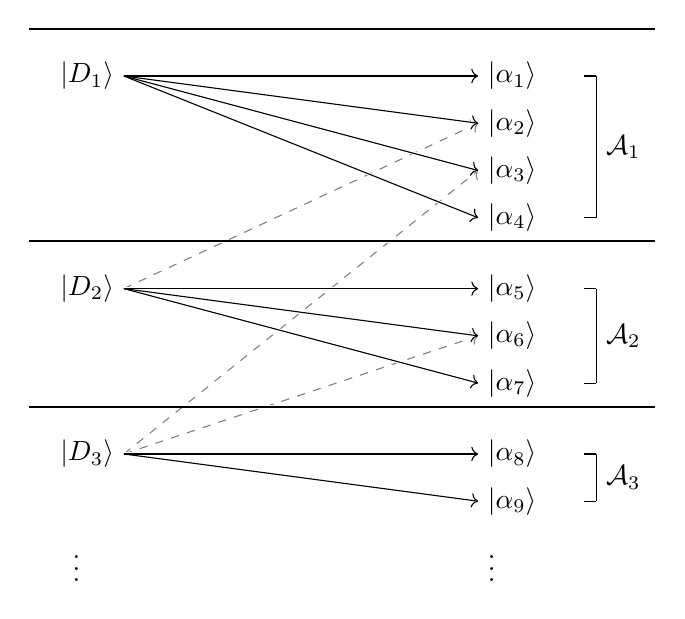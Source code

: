 ﻿%\usetikzlibrary{decorations.pathreplacing,angles,quotes}
\begin{tikzpicture}[scale=1.5]

    \draw[->,dashed,color=gray] (0,0.7) -- (3,3.1); 
    \draw[->,dashed,color=gray] (0,0.7) -- (3,1.7); 
    \draw[->,dashed,color=gray] (0,2.1) -- (3,3.5); 
 
 

\draw[thick] (-0.8,4.3)  -- (4.5,4.3);

  \draw (0,3.9) node[left] {$|D_1\rangle$} ;

    \draw[->,color=white,very thick] (0,3.9) -- (3,3.9);
    \draw[->,color=white,very thick] (0,3.9) -- (3,3.5); 
    \draw[->,color=white,very thick] (0,3.9) -- (3,3.1); 
    \draw[->,color=white,very thick] (0,3.9) -- (3,2.7); 

    \draw[->] (0,3.9) -- (3,3.9); 
    \draw[->] (0,3.9) -- (3,3.5); 
    \draw[->] (0,3.9) -- (3,3.1); 
    \draw[->] (0,3.9) -- (3,2.7); 

    \draw (3,3.9) node[right] {$| \alpha_1 \rangle$};
    \draw (3,3.5) node[right] {$| \alpha_2 \rangle$};
    \draw (3,3.1) node[right] {$| \alpha_3 \rangle$};
    \draw (3,2.7) node[right] {$| \alpha_4 \rangle$};

      \draw (3.9,2.7) -- (4,2.7);
      \draw (3.9,3.9) -- (4,3.9);
      \draw (4,2.7) -- (4,3.9);
      \draw (4,3.3) node[right] {$\mathcal{A}_1$};

\draw[very thick,color=white] (-0.8,2.5)  -- (4.5,2.5);
\draw[thick] (-0.8,2.5)  -- (4.5,2.5);

  \draw (0,2.1) node[left] {$|D_2\rangle$} ;

    \draw[->,color=white,very thick] (0,2.1) -- (3,2.1); 
    \draw[->,color=white,very thick] (0,2.1) -- (3,1.7); 
    \draw[->,color=white,very thick] (0,2.1) -- (3,1.3); 

    \draw[->] (0,2.1) -- (3,2.1); 
    \draw[->] (0,2.1) -- (3,1.7); 
    \draw[->] (0,2.1) -- (3,1.3); 

    \draw (3,2.1) node[right] {$| \alpha_5 \rangle$};
    \draw (3,1.7) node[right] {$| \alpha_6 \rangle$};
    \draw (3,1.3) node[right] {$| \alpha_7 \rangle$};

      \draw (3.9,2.1) -- (4,2.1);
      \draw (3.9,1.3) -- (4,1.3);
      \draw (4,1.3) -- (4,2.1);

      \draw (4,1.7) node[right] {$\mathcal{A}_2$};

\draw[very thick,color=white] (-0.8,1.1)  -- (4.5,1.1);
\draw[thick] (-0.8,1.1)  -- (4.5,1.1);

  \draw (0,0.7) node[left] {$|D_3\rangle$};

    \draw[->,color=white,very thick] (0,0.7) -- (3,0.7); 
    \draw[->,color=white,very thick] (0,0.7) -- (3,0.3); 

    \draw[->] (0,0.7) -- (3,0.7); 
    \draw[->] (0,0.7) -- (3,0.3); 

    \draw (3,0.7) node[right] {$| \alpha_8 \rangle$};
    \draw (3,0.3) node[right] {$| \alpha_9 \rangle$};


      \draw (3.9,0.7) -- (4.0,0.7);
      \draw (3.9,0.3) -- (4.0,0.3);
      \draw (4.0,0.3) -- (4.0,0.7);
      \draw (4,0.5) node[right] {$\mathcal{A}_3$};
  \draw (-0.4,-0.2) node {$\vdots$} ;
    \draw (3,-0.2) node[right] {$\vdots$} ;

\end{tikzpicture}
